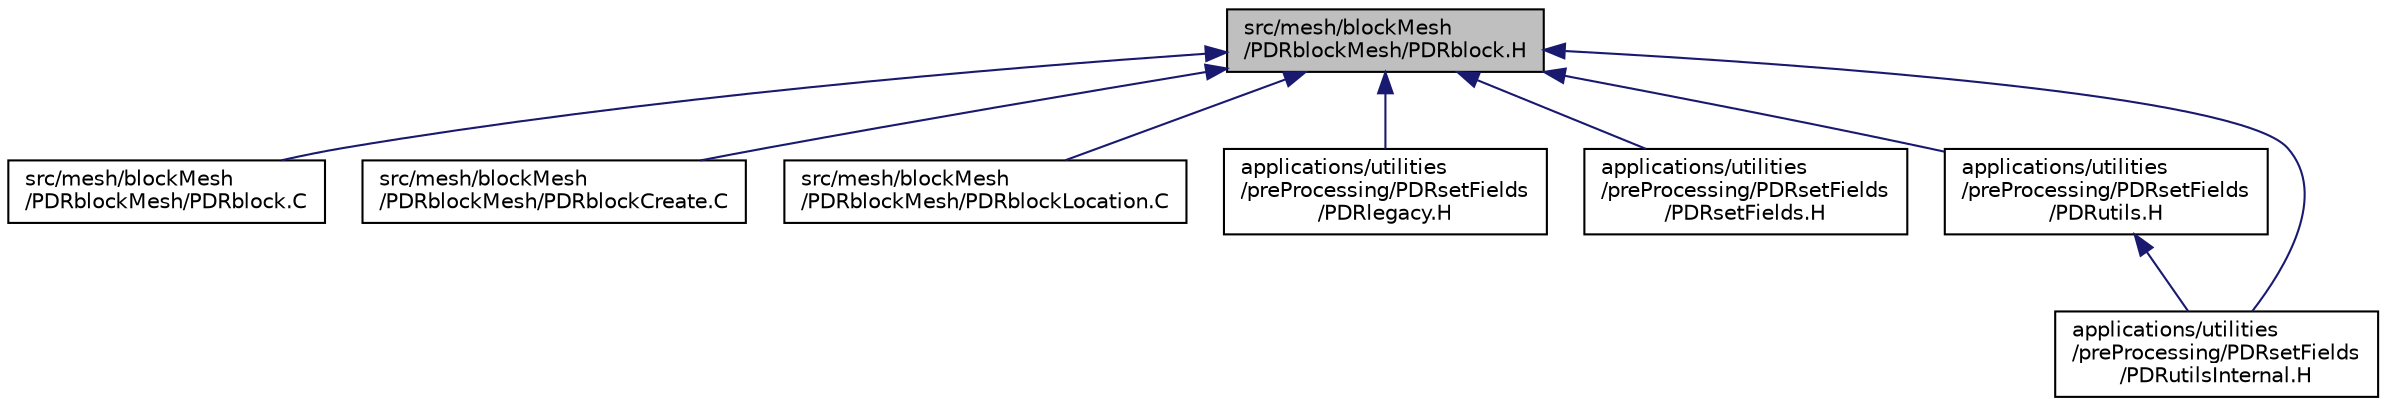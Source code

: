 digraph "src/mesh/blockMesh/PDRblockMesh/PDRblock.H"
{
  bgcolor="transparent";
  edge [fontname="Helvetica",fontsize="10",labelfontname="Helvetica",labelfontsize="10"];
  node [fontname="Helvetica",fontsize="10",shape=record];
  Node1 [label="src/mesh/blockMesh\l/PDRblockMesh/PDRblock.H",height=0.2,width=0.4,color="black", fillcolor="grey75", style="filled" fontcolor="black"];
  Node1 -> Node2 [dir="back",color="midnightblue",fontsize="10",style="solid",fontname="Helvetica"];
  Node2 [label="src/mesh/blockMesh\l/PDRblockMesh/PDRblock.C",height=0.2,width=0.4,color="black",URL="$PDRblock_8C.html"];
  Node1 -> Node3 [dir="back",color="midnightblue",fontsize="10",style="solid",fontname="Helvetica"];
  Node3 [label="src/mesh/blockMesh\l/PDRblockMesh/PDRblockCreate.C",height=0.2,width=0.4,color="black",URL="$PDRblockCreate_8C.html"];
  Node1 -> Node4 [dir="back",color="midnightblue",fontsize="10",style="solid",fontname="Helvetica"];
  Node4 [label="src/mesh/blockMesh\l/PDRblockMesh/PDRblockLocation.C",height=0.2,width=0.4,color="black",URL="$PDRblockLocation_8C.html"];
  Node1 -> Node5 [dir="back",color="midnightblue",fontsize="10",style="solid",fontname="Helvetica"];
  Node5 [label="applications/utilities\l/preProcessing/PDRsetFields\l/PDRlegacy.H",height=0.2,width=0.4,color="black",URL="$PDRlegacy_8H.html"];
  Node1 -> Node6 [dir="back",color="midnightblue",fontsize="10",style="solid",fontname="Helvetica"];
  Node6 [label="applications/utilities\l/preProcessing/PDRsetFields\l/PDRsetFields.H",height=0.2,width=0.4,color="black",URL="$PDRsetFields_8H.html",tooltip="Preparation of fields for PDRFoam. "];
  Node1 -> Node7 [dir="back",color="midnightblue",fontsize="10",style="solid",fontname="Helvetica"];
  Node7 [label="applications/utilities\l/preProcessing/PDRsetFields\l/PDRutils.H",height=0.2,width=0.4,color="black",URL="$PDRutils_8H.html"];
  Node7 -> Node8 [dir="back",color="midnightblue",fontsize="10",style="solid",fontname="Helvetica"];
  Node8 [label="applications/utilities\l/preProcessing/PDRsetFields\l/PDRutilsInternal.H",height=0.2,width=0.4,color="black",URL="$PDRutilsInternal_8H.html"];
  Node1 -> Node8 [dir="back",color="midnightblue",fontsize="10",style="solid",fontname="Helvetica"];
}
